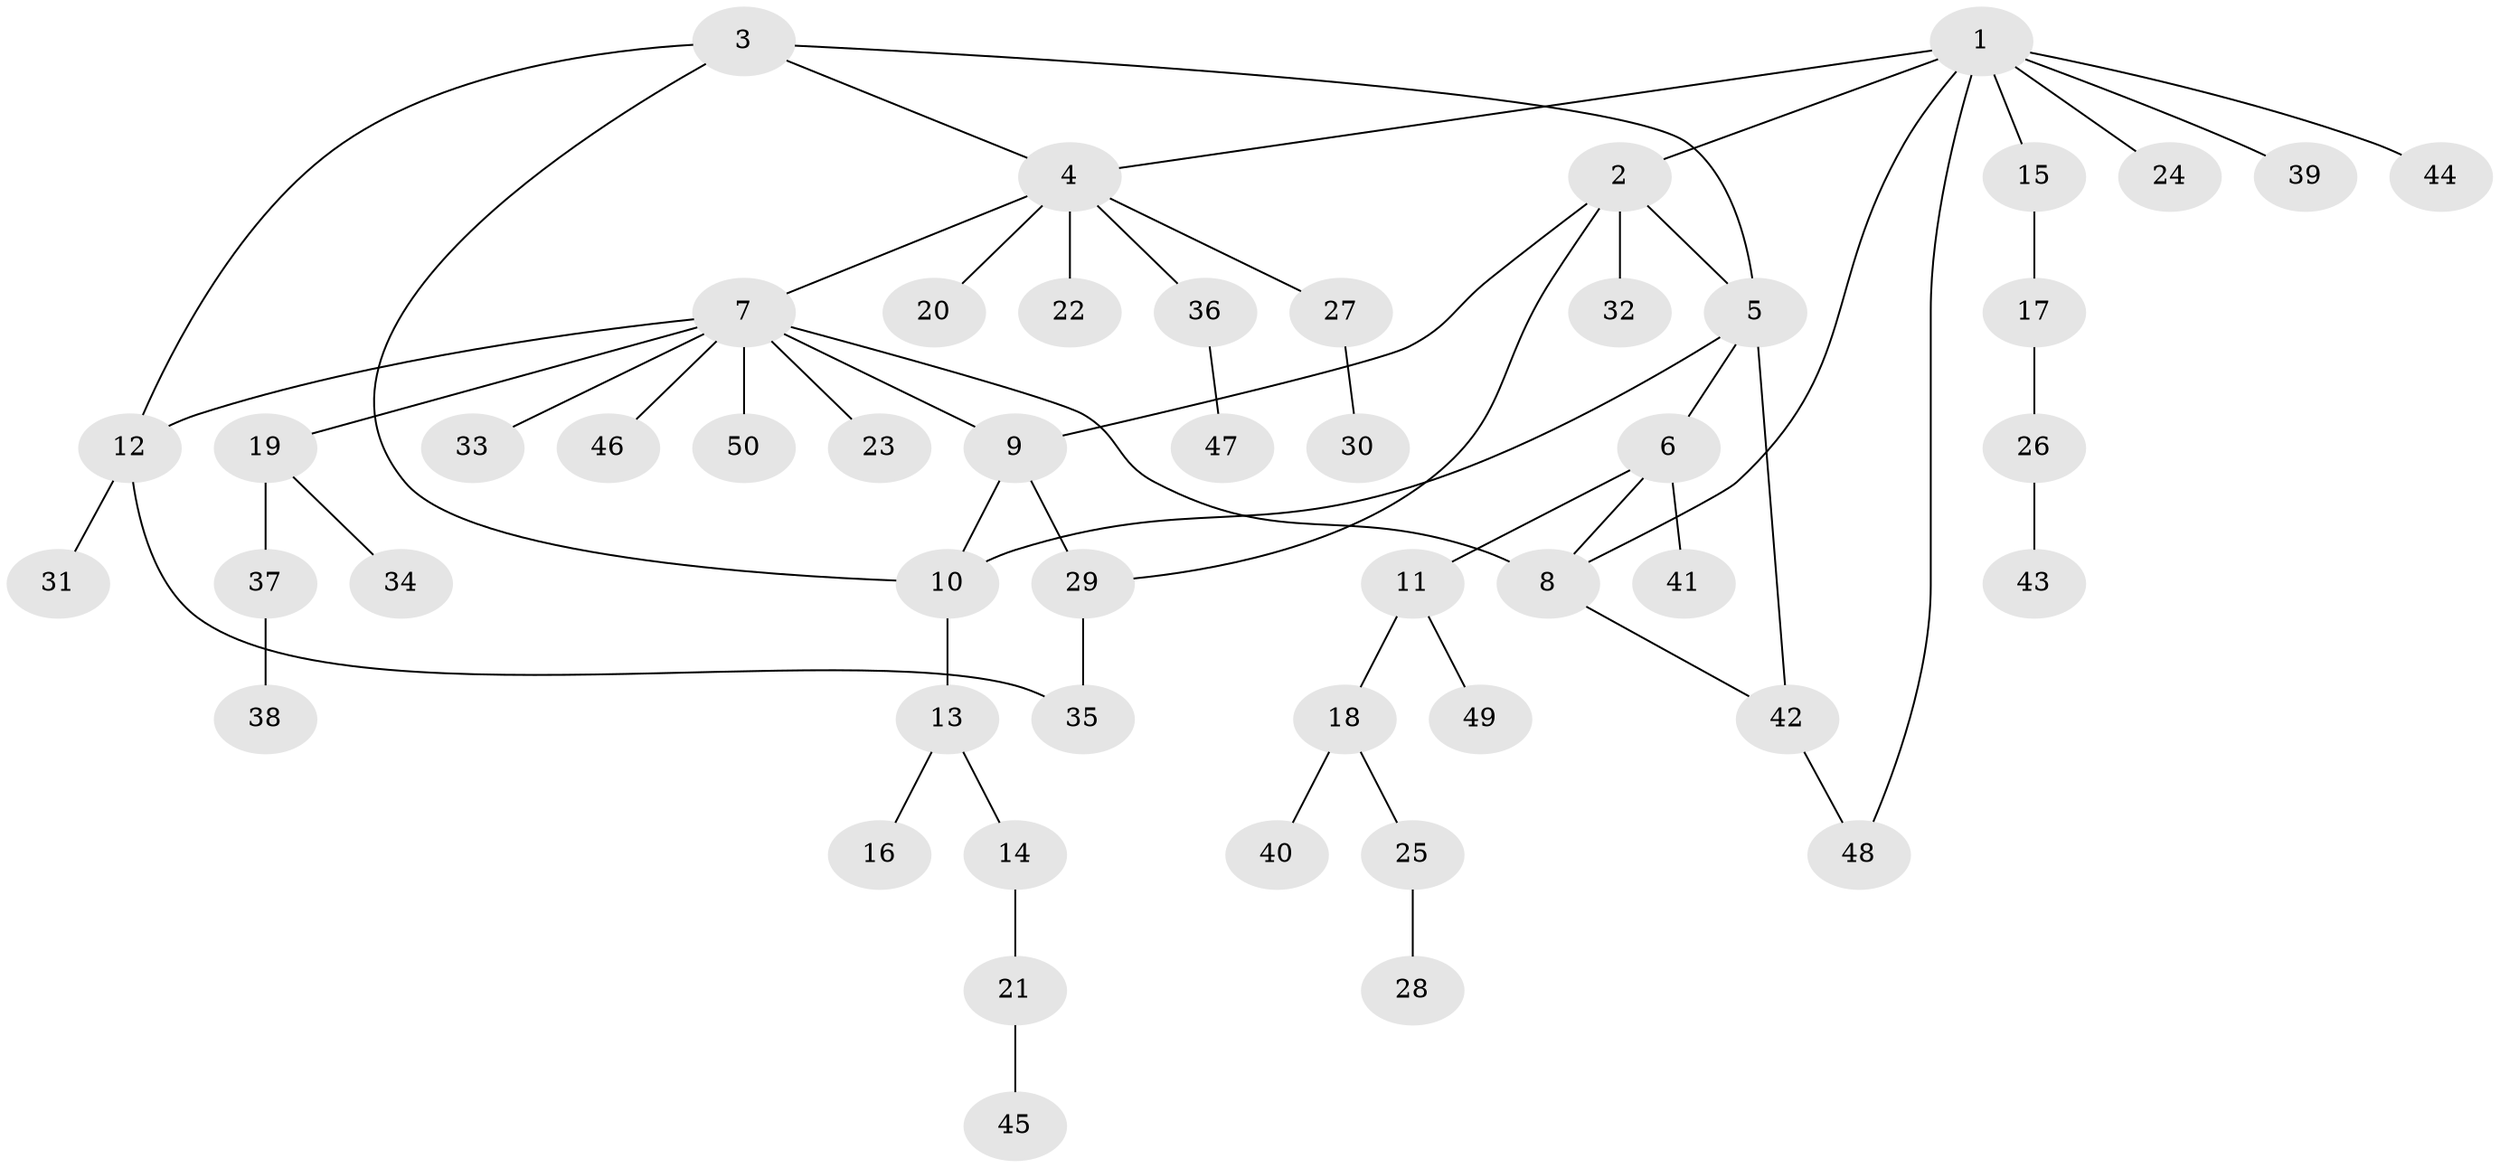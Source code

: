 // Generated by graph-tools (version 1.1) at 2025/26/03/09/25 03:26:49]
// undirected, 50 vertices, 60 edges
graph export_dot {
graph [start="1"]
  node [color=gray90,style=filled];
  1;
  2;
  3;
  4;
  5;
  6;
  7;
  8;
  9;
  10;
  11;
  12;
  13;
  14;
  15;
  16;
  17;
  18;
  19;
  20;
  21;
  22;
  23;
  24;
  25;
  26;
  27;
  28;
  29;
  30;
  31;
  32;
  33;
  34;
  35;
  36;
  37;
  38;
  39;
  40;
  41;
  42;
  43;
  44;
  45;
  46;
  47;
  48;
  49;
  50;
  1 -- 2;
  1 -- 4;
  1 -- 8;
  1 -- 15;
  1 -- 24;
  1 -- 39;
  1 -- 44;
  1 -- 48;
  2 -- 5;
  2 -- 9;
  2 -- 29;
  2 -- 32;
  3 -- 4;
  3 -- 5;
  3 -- 10;
  3 -- 12;
  4 -- 7;
  4 -- 20;
  4 -- 22;
  4 -- 27;
  4 -- 36;
  5 -- 6;
  5 -- 10;
  5 -- 42;
  6 -- 8;
  6 -- 11;
  6 -- 41;
  7 -- 8;
  7 -- 9;
  7 -- 12;
  7 -- 19;
  7 -- 23;
  7 -- 33;
  7 -- 46;
  7 -- 50;
  8 -- 42;
  9 -- 10;
  9 -- 29;
  10 -- 13;
  11 -- 18;
  11 -- 49;
  12 -- 31;
  12 -- 35;
  13 -- 14;
  13 -- 16;
  14 -- 21;
  15 -- 17;
  17 -- 26;
  18 -- 25;
  18 -- 40;
  19 -- 34;
  19 -- 37;
  21 -- 45;
  25 -- 28;
  26 -- 43;
  27 -- 30;
  29 -- 35;
  36 -- 47;
  37 -- 38;
  42 -- 48;
}
